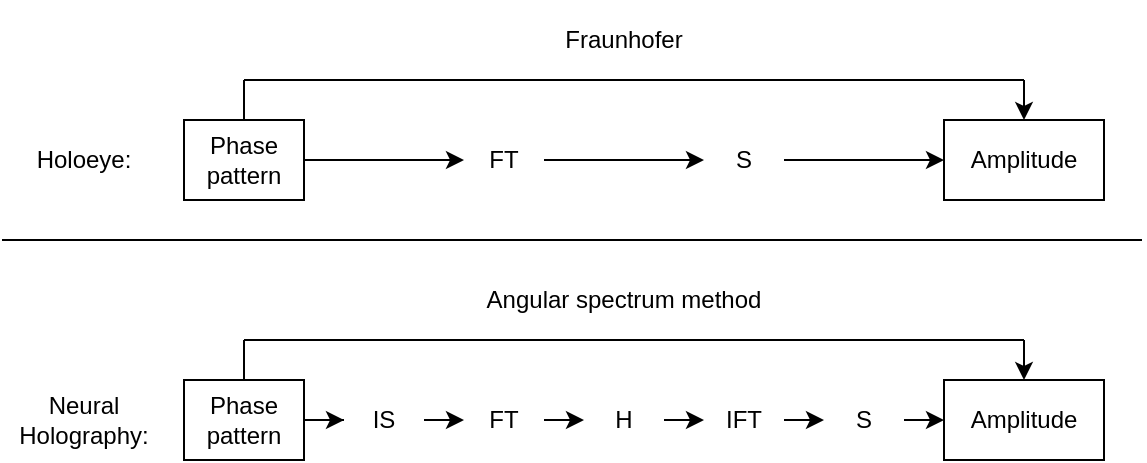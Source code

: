 <mxfile scale="1" border="10">
    <diagram id="atENPhH2NUAy_5dnmolO" name="Page-1">
        <mxGraphModel dx="130" dy="378" grid="1" gridSize="10" guides="1" tooltips="1" connect="1" arrows="1" fold="1" page="1" pageScale="1" pageWidth="1169" pageHeight="827" background="#ffffff" math="0" shadow="0">
            <root>
                <mxCell id="0"/>
                <mxCell id="1" parent="0"/>
                <mxCell id="UOKjDGIfQb2OCm12poKL-2" value="&lt;div&gt;Holoeye:&lt;/div&gt;" style="text;html=1;strokeColor=none;fillColor=none;align=center;verticalAlign=middle;whiteSpace=wrap;rounded=0;" parent="1" vertex="1">
                    <mxGeometry x="100" y="120" width="60" height="40" as="geometry"/>
                </mxCell>
                <mxCell id="UOKjDGIfQb2OCm12poKL-17" value="" style="edgeStyle=orthogonalEdgeStyle;rounded=0;orthogonalLoop=1;jettySize=auto;html=1;" parent="1" source="UOKjDGIfQb2OCm12poKL-4" target="UOKjDGIfQb2OCm12poKL-6" edge="1">
                    <mxGeometry relative="1" as="geometry"/>
                </mxCell>
                <mxCell id="UOKjDGIfQb2OCm12poKL-4" value="&lt;div&gt;Phase pattern&lt;/div&gt;" style="text;html=1;align=center;verticalAlign=middle;whiteSpace=wrap;rounded=0;strokeColor=default;" parent="1" vertex="1">
                    <mxGeometry x="180" y="120" width="60" height="40" as="geometry"/>
                </mxCell>
                <mxCell id="UOKjDGIfQb2OCm12poKL-5" value="Amplitude" style="text;html=1;strokeColor=default;fillColor=none;align=center;verticalAlign=middle;whiteSpace=wrap;rounded=0;" parent="1" vertex="1">
                    <mxGeometry x="560" y="120" width="80" height="40" as="geometry"/>
                </mxCell>
                <mxCell id="UOKjDGIfQb2OCm12poKL-18" value="" style="edgeStyle=orthogonalEdgeStyle;rounded=0;orthogonalLoop=1;jettySize=auto;html=1;" parent="1" source="UOKjDGIfQb2OCm12poKL-6" target="UOKjDGIfQb2OCm12poKL-7" edge="1">
                    <mxGeometry relative="1" as="geometry"/>
                </mxCell>
                <mxCell id="UOKjDGIfQb2OCm12poKL-6" value="FT" style="text;html=1;align=center;verticalAlign=middle;whiteSpace=wrap;rounded=0;strokeColor=none;" parent="1" vertex="1">
                    <mxGeometry x="320" y="120" width="40" height="40" as="geometry"/>
                </mxCell>
                <mxCell id="UOKjDGIfQb2OCm12poKL-19" value="" style="edgeStyle=orthogonalEdgeStyle;rounded=0;orthogonalLoop=1;jettySize=auto;html=1;" parent="1" source="UOKjDGIfQb2OCm12poKL-7" target="UOKjDGIfQb2OCm12poKL-5" edge="1">
                    <mxGeometry relative="1" as="geometry"/>
                </mxCell>
                <mxCell id="UOKjDGIfQb2OCm12poKL-7" value="S" style="text;html=1;align=center;verticalAlign=middle;whiteSpace=wrap;rounded=0;strokeColor=none;" parent="1" vertex="1">
                    <mxGeometry x="440" y="120" width="40" height="40" as="geometry"/>
                </mxCell>
                <mxCell id="UOKjDGIfQb2OCm12poKL-8" value="Neural Holography:" style="text;html=1;strokeColor=none;fillColor=none;align=center;verticalAlign=middle;whiteSpace=wrap;rounded=0;" parent="1" vertex="1">
                    <mxGeometry x="100" y="250" width="60" height="40" as="geometry"/>
                </mxCell>
                <mxCell id="UOKjDGIfQb2OCm12poKL-20" value="" style="edgeStyle=orthogonalEdgeStyle;rounded=0;orthogonalLoop=1;jettySize=auto;html=1;" parent="1" source="UOKjDGIfQb2OCm12poKL-9" target="UOKjDGIfQb2OCm12poKL-13" edge="1">
                    <mxGeometry relative="1" as="geometry"/>
                </mxCell>
                <mxCell id="UOKjDGIfQb2OCm12poKL-9" value="&lt;div&gt;Phase pattern&lt;/div&gt;" style="text;html=1;align=center;verticalAlign=middle;whiteSpace=wrap;rounded=0;strokeColor=default;" parent="1" vertex="1">
                    <mxGeometry x="180" y="250" width="60" height="40" as="geometry"/>
                </mxCell>
                <mxCell id="UOKjDGIfQb2OCm12poKL-10" value="Amplitude" style="text;html=1;strokeColor=default;fillColor=none;align=center;verticalAlign=middle;whiteSpace=wrap;rounded=0;" parent="1" vertex="1">
                    <mxGeometry x="560" y="250" width="80" height="40" as="geometry"/>
                </mxCell>
                <mxCell id="UOKjDGIfQb2OCm12poKL-28" style="edgeStyle=orthogonalEdgeStyle;rounded=0;orthogonalLoop=1;jettySize=auto;html=1;exitX=1;exitY=0.5;exitDx=0;exitDy=0;entryX=0;entryY=0.5;entryDx=0;entryDy=0;" parent="1" source="UOKjDGIfQb2OCm12poKL-11" target="UOKjDGIfQb2OCm12poKL-15" edge="1">
                    <mxGeometry relative="1" as="geometry"/>
                </mxCell>
                <mxCell id="UOKjDGIfQb2OCm12poKL-11" value="FT" style="text;html=1;align=center;verticalAlign=middle;whiteSpace=wrap;rounded=0;strokeColor=none;" parent="1" vertex="1">
                    <mxGeometry x="320" y="250" width="40" height="40" as="geometry"/>
                </mxCell>
                <mxCell id="UOKjDGIfQb2OCm12poKL-30" style="edgeStyle=orthogonalEdgeStyle;rounded=0;orthogonalLoop=1;jettySize=auto;html=1;exitX=1;exitY=0.5;exitDx=0;exitDy=0;entryX=0;entryY=0.5;entryDx=0;entryDy=0;" parent="1" source="UOKjDGIfQb2OCm12poKL-12" target="UOKjDGIfQb2OCm12poKL-16" edge="1">
                    <mxGeometry relative="1" as="geometry"/>
                </mxCell>
                <mxCell id="UOKjDGIfQb2OCm12poKL-12" value="IFT" style="text;html=1;align=center;verticalAlign=middle;whiteSpace=wrap;rounded=0;strokeColor=none;" parent="1" vertex="1">
                    <mxGeometry x="440" y="250" width="40" height="40" as="geometry"/>
                </mxCell>
                <mxCell id="UOKjDGIfQb2OCm12poKL-27" style="edgeStyle=orthogonalEdgeStyle;rounded=0;orthogonalLoop=1;jettySize=auto;html=1;exitX=1;exitY=0.5;exitDx=0;exitDy=0;entryX=0;entryY=0.5;entryDx=0;entryDy=0;" parent="1" source="UOKjDGIfQb2OCm12poKL-13" target="UOKjDGIfQb2OCm12poKL-11" edge="1">
                    <mxGeometry relative="1" as="geometry"/>
                </mxCell>
                <mxCell id="UOKjDGIfQb2OCm12poKL-13" value="IS" style="text;html=1;align=center;verticalAlign=middle;whiteSpace=wrap;rounded=0;strokeColor=none;" parent="1" vertex="1">
                    <mxGeometry x="260" y="250" width="40" height="40" as="geometry"/>
                </mxCell>
                <mxCell id="UOKjDGIfQb2OCm12poKL-29" style="edgeStyle=orthogonalEdgeStyle;rounded=0;orthogonalLoop=1;jettySize=auto;html=1;exitX=1;exitY=0.5;exitDx=0;exitDy=0;entryX=0;entryY=0.5;entryDx=0;entryDy=0;" parent="1" source="UOKjDGIfQb2OCm12poKL-15" target="UOKjDGIfQb2OCm12poKL-12" edge="1">
                    <mxGeometry relative="1" as="geometry"/>
                </mxCell>
                <mxCell id="UOKjDGIfQb2OCm12poKL-15" value="H" style="text;html=1;align=center;verticalAlign=middle;whiteSpace=wrap;rounded=0;strokeColor=none;" parent="1" vertex="1">
                    <mxGeometry x="380" y="250" width="40" height="40" as="geometry"/>
                </mxCell>
                <mxCell id="UOKjDGIfQb2OCm12poKL-31" style="edgeStyle=orthogonalEdgeStyle;rounded=0;orthogonalLoop=1;jettySize=auto;html=1;exitX=1;exitY=0.5;exitDx=0;exitDy=0;entryX=0;entryY=0.5;entryDx=0;entryDy=0;" parent="1" source="UOKjDGIfQb2OCm12poKL-16" target="UOKjDGIfQb2OCm12poKL-10" edge="1">
                    <mxGeometry relative="1" as="geometry"/>
                </mxCell>
                <mxCell id="UOKjDGIfQb2OCm12poKL-16" value="S" style="text;html=1;align=center;verticalAlign=middle;whiteSpace=wrap;rounded=0;strokeColor=none;" parent="1" vertex="1">
                    <mxGeometry x="500" y="250" width="40" height="40" as="geometry"/>
                </mxCell>
                <mxCell id="UOKjDGIfQb2OCm12poKL-32" value="" style="endArrow=none;html=1;rounded=0;endFill=0;" parent="1" edge="1">
                    <mxGeometry width="50" height="50" relative="1" as="geometry">
                        <mxPoint x="210" y="100" as="sourcePoint"/>
                        <mxPoint x="600" y="100" as="targetPoint"/>
                    </mxGeometry>
                </mxCell>
                <mxCell id="UOKjDGIfQb2OCm12poKL-33" value="" style="endArrow=none;html=1;rounded=0;endFill=0;" parent="1" edge="1">
                    <mxGeometry width="50" height="50" relative="1" as="geometry">
                        <mxPoint x="210" y="230" as="sourcePoint"/>
                        <mxPoint x="600" y="230" as="targetPoint"/>
                    </mxGeometry>
                </mxCell>
                <mxCell id="UOKjDGIfQb2OCm12poKL-34" value="&lt;div&gt;Fraunhofer&lt;/div&gt;" style="text;html=1;strokeColor=none;fillColor=none;align=center;verticalAlign=middle;whiteSpace=wrap;rounded=0;" parent="1" vertex="1">
                    <mxGeometry x="370" y="60" width="60" height="40" as="geometry"/>
                </mxCell>
                <mxCell id="UOKjDGIfQb2OCm12poKL-35" value="Angular spectrum method" style="text;html=1;strokeColor=none;fillColor=none;align=center;verticalAlign=middle;whiteSpace=wrap;rounded=0;" parent="1" vertex="1">
                    <mxGeometry x="305" y="190" width="190" height="40" as="geometry"/>
                </mxCell>
                <mxCell id="UOKjDGIfQb2OCm12poKL-36" value="" style="endArrow=none;html=1;rounded=0;exitX=0.5;exitY=0;exitDx=0;exitDy=0;" parent="1" source="UOKjDGIfQb2OCm12poKL-9" edge="1">
                    <mxGeometry width="50" height="50" relative="1" as="geometry">
                        <mxPoint x="510" y="340" as="sourcePoint"/>
                        <mxPoint x="210" y="230" as="targetPoint"/>
                    </mxGeometry>
                </mxCell>
                <mxCell id="UOKjDGIfQb2OCm12poKL-37" value="" style="endArrow=classic;html=1;rounded=0;entryX=0.5;entryY=0;entryDx=0;entryDy=0;" parent="1" target="UOKjDGIfQb2OCm12poKL-10" edge="1">
                    <mxGeometry width="50" height="50" relative="1" as="geometry">
                        <mxPoint x="600" y="230" as="sourcePoint"/>
                        <mxPoint x="560" y="250" as="targetPoint"/>
                    </mxGeometry>
                </mxCell>
                <mxCell id="UOKjDGIfQb2OCm12poKL-38" value="" style="endArrow=classic;html=1;rounded=0;entryX=0.5;entryY=0;entryDx=0;entryDy=0;" parent="1" target="UOKjDGIfQb2OCm12poKL-5" edge="1">
                    <mxGeometry width="50" height="50" relative="1" as="geometry">
                        <mxPoint x="600" y="100" as="sourcePoint"/>
                        <mxPoint x="610" y="250" as="targetPoint"/>
                    </mxGeometry>
                </mxCell>
                <mxCell id="UOKjDGIfQb2OCm12poKL-40" value="" style="endArrow=none;html=1;rounded=0;exitX=0.5;exitY=0;exitDx=0;exitDy=0;" parent="1" source="UOKjDGIfQb2OCm12poKL-4" edge="1">
                    <mxGeometry width="50" height="50" relative="1" as="geometry">
                        <mxPoint x="220" y="250" as="sourcePoint"/>
                        <mxPoint x="210" y="100" as="targetPoint"/>
                    </mxGeometry>
                </mxCell>
                <mxCell id="2" value="" style="endArrow=none;html=1;" parent="1" edge="1">
                    <mxGeometry width="50" height="50" relative="1" as="geometry">
                        <mxPoint x="89" y="180" as="sourcePoint"/>
                        <mxPoint x="659" y="180" as="targetPoint"/>
                    </mxGeometry>
                </mxCell>
            </root>
        </mxGraphModel>
    </diagram>
</mxfile>